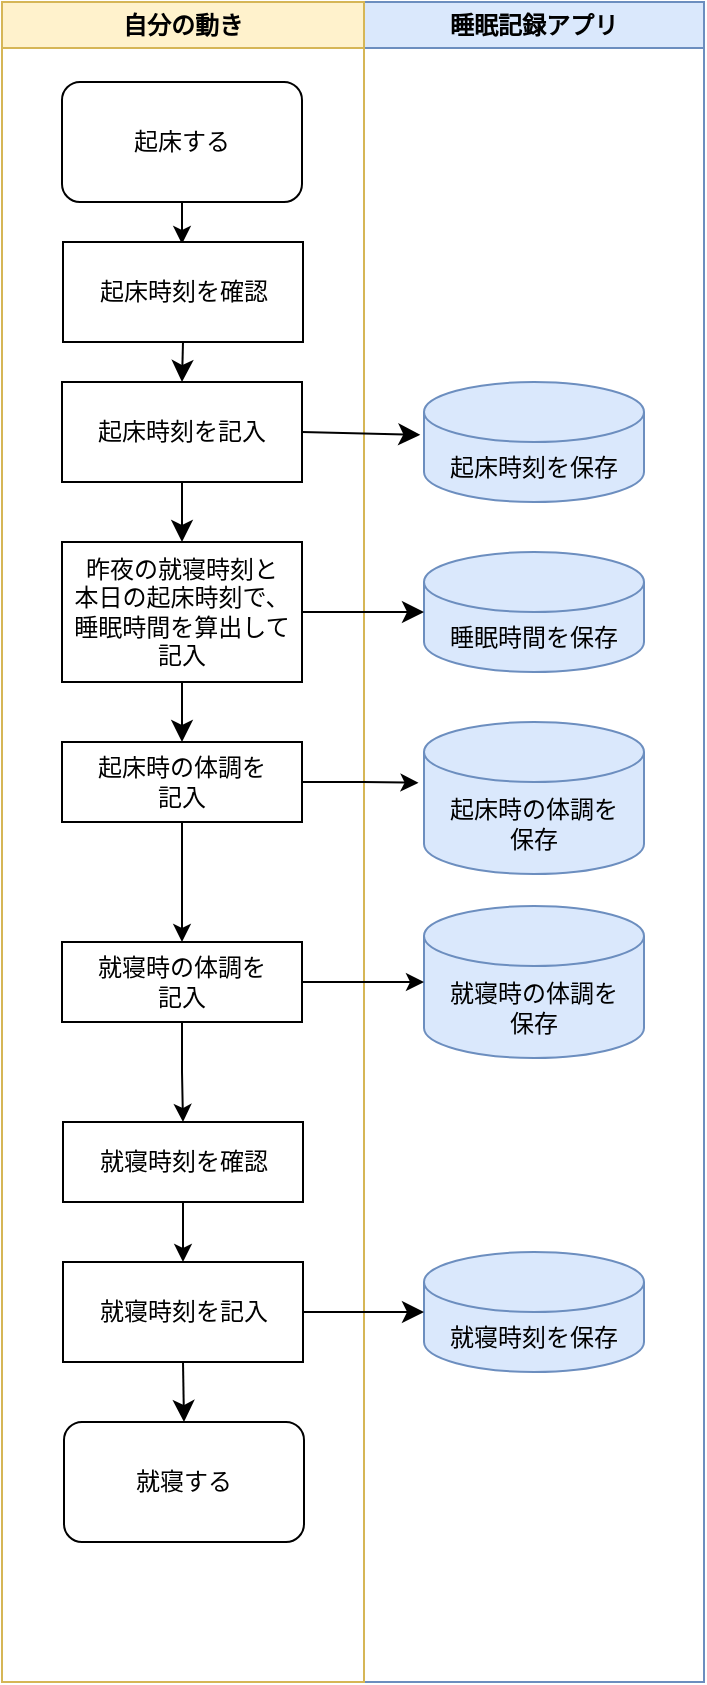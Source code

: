 <mxfile version="24.0.1" type="github">
  <diagram name="ページ1" id="iNB7sugj4MV9LRQWi2q7">
    <mxGraphModel dx="1151" dy="927" grid="1" gridSize="10" guides="1" tooltips="1" connect="1" arrows="1" fold="1" page="0" pageScale="1" pageWidth="827" pageHeight="1169" background="#FFFFFF" math="0" shadow="0">
      <root>
        <mxCell id="0" />
        <mxCell id="1" parent="0" />
        <mxCell id="EtYspNiEM9DG10u9Xiah-12" value="睡眠記録アプリ" style="swimlane;whiteSpace=wrap;html=1;fillColor=#dae8fc;strokeColor=#6c8ebf;" parent="1" vertex="1">
          <mxGeometry x="60" y="-190" width="170" height="840" as="geometry" />
        </mxCell>
        <mxCell id="EtYspNiEM9DG10u9Xiah-46" value="起床時の体調を&lt;div&gt;&lt;div&gt;保存&lt;/div&gt;&lt;/div&gt;" style="shape=cylinder3;whiteSpace=wrap;html=1;boundedLbl=1;backgroundOutline=1;size=15;fillColor=#dae8fc;strokeColor=#6c8ebf;" parent="EtYspNiEM9DG10u9Xiah-12" vertex="1">
          <mxGeometry x="30" y="360" width="110" height="76" as="geometry" />
        </mxCell>
        <mxCell id="EtYspNiEM9DG10u9Xiah-9" value="睡眠時間を保存" style="shape=cylinder3;whiteSpace=wrap;html=1;boundedLbl=1;backgroundOutline=1;size=15;fillColor=#dae8fc;strokeColor=#6c8ebf;" parent="EtYspNiEM9DG10u9Xiah-12" vertex="1">
          <mxGeometry x="30" y="275" width="110" height="60" as="geometry" />
        </mxCell>
        <mxCell id="EtYspNiEM9DG10u9Xiah-16" value="就寝時の体調を&lt;div&gt;保存&lt;/div&gt;" style="shape=cylinder3;whiteSpace=wrap;html=1;boundedLbl=1;backgroundOutline=1;size=15;fillColor=#dae8fc;strokeColor=#6c8ebf;" parent="EtYspNiEM9DG10u9Xiah-12" vertex="1">
          <mxGeometry x="30" y="452" width="110" height="76" as="geometry" />
        </mxCell>
        <mxCell id="iMqj4BDZ4iY0MFBCJsB2-5" value="就寝時刻を保存" style="shape=cylinder3;whiteSpace=wrap;html=1;boundedLbl=1;backgroundOutline=1;size=15;fillColor=#dae8fc;strokeColor=#6c8ebf;" parent="EtYspNiEM9DG10u9Xiah-12" vertex="1">
          <mxGeometry x="30" y="625" width="110" height="60" as="geometry" />
        </mxCell>
        <mxCell id="EtYspNiEM9DG10u9Xiah-8" value="起床時刻を保存" style="shape=cylinder3;whiteSpace=wrap;html=1;boundedLbl=1;backgroundOutline=1;size=15;fillColor=#dae8fc;strokeColor=#6c8ebf;" parent="EtYspNiEM9DG10u9Xiah-12" vertex="1">
          <mxGeometry x="30" y="190" width="110" height="60" as="geometry" />
        </mxCell>
        <mxCell id="EtYspNiEM9DG10u9Xiah-13" value="自分の動き" style="swimlane;whiteSpace=wrap;html=1;fillColor=#fff2cc;strokeColor=#d6b656;" parent="1" vertex="1">
          <mxGeometry x="-121" y="-190" width="181" height="840" as="geometry" />
        </mxCell>
        <mxCell id="EtYspNiEM9DG10u9Xiah-14" value="起床時の体調を&lt;div&gt;記入&lt;/div&gt;" style="rounded=0;whiteSpace=wrap;html=1;" parent="EtYspNiEM9DG10u9Xiah-13" vertex="1">
          <mxGeometry x="30" y="370" width="120" height="40" as="geometry" />
        </mxCell>
        <mxCell id="EtYspNiEM9DG10u9Xiah-26" style="edgeStyle=orthogonalEdgeStyle;rounded=0;orthogonalLoop=1;jettySize=auto;html=1;exitX=0.5;exitY=1;exitDx=0;exitDy=0;entryX=0.5;entryY=0;entryDx=0;entryDy=0;" parent="EtYspNiEM9DG10u9Xiah-13" source="EtYspNiEM9DG10u9Xiah-3" edge="1">
          <mxGeometry relative="1" as="geometry">
            <mxPoint x="90" y="121.0" as="targetPoint" />
          </mxGeometry>
        </mxCell>
        <mxCell id="EtYspNiEM9DG10u9Xiah-3" value="起床する" style="rounded=1;whiteSpace=wrap;html=1;" parent="EtYspNiEM9DG10u9Xiah-13" vertex="1">
          <mxGeometry x="30" y="40" width="120" height="60" as="geometry" />
        </mxCell>
        <mxCell id="EtYspNiEM9DG10u9Xiah-10" value="就寝時の体調を&lt;div&gt;記入&lt;/div&gt;" style="rounded=0;whiteSpace=wrap;html=1;" parent="EtYspNiEM9DG10u9Xiah-13" vertex="1">
          <mxGeometry x="30" y="470" width="120" height="40" as="geometry" />
        </mxCell>
        <mxCell id="EtYspNiEM9DG10u9Xiah-35" style="edgeStyle=orthogonalEdgeStyle;rounded=0;orthogonalLoop=1;jettySize=auto;html=1;exitX=0.5;exitY=1;exitDx=0;exitDy=0;entryX=0.5;entryY=0;entryDx=0;entryDy=0;" parent="EtYspNiEM9DG10u9Xiah-13" source="EtYspNiEM9DG10u9Xiah-14" target="EtYspNiEM9DG10u9Xiah-10" edge="1">
          <mxGeometry relative="1" as="geometry">
            <mxPoint x="91" y="550" as="targetPoint" />
          </mxGeometry>
        </mxCell>
        <mxCell id="EtYspNiEM9DG10u9Xiah-22" value="就寝時刻を確認" style="rounded=0;whiteSpace=wrap;html=1;" parent="EtYspNiEM9DG10u9Xiah-13" vertex="1">
          <mxGeometry x="30.5" y="560" width="120" height="40" as="geometry" />
        </mxCell>
        <mxCell id="iMqj4BDZ4iY0MFBCJsB2-3" style="edgeStyle=orthogonalEdgeStyle;rounded=0;orthogonalLoop=1;jettySize=auto;html=1;entryX=0.5;entryY=0;entryDx=0;entryDy=0;" parent="EtYspNiEM9DG10u9Xiah-13" source="EtYspNiEM9DG10u9Xiah-10" target="EtYspNiEM9DG10u9Xiah-22" edge="1">
          <mxGeometry relative="1" as="geometry" />
        </mxCell>
        <mxCell id="Jlpf4tgiXkC5b4d9SZ4w-6" style="edgeStyle=none;curved=1;rounded=0;orthogonalLoop=1;jettySize=auto;html=1;exitX=0.5;exitY=1;exitDx=0;exitDy=0;entryX=0.5;entryY=0;entryDx=0;entryDy=0;fontSize=12;startSize=8;endSize=8;" edge="1" parent="EtYspNiEM9DG10u9Xiah-13" source="EtYspNiEM9DG10u9Xiah-48" target="Jlpf4tgiXkC5b4d9SZ4w-2">
          <mxGeometry relative="1" as="geometry" />
        </mxCell>
        <mxCell id="EtYspNiEM9DG10u9Xiah-48" value="起床時刻を確認" style="rounded=0;whiteSpace=wrap;html=1;" parent="EtYspNiEM9DG10u9Xiah-13" vertex="1">
          <mxGeometry x="30.5" y="120" width="120" height="50" as="geometry" />
        </mxCell>
        <mxCell id="Jlpf4tgiXkC5b4d9SZ4w-9" value="" style="edgeStyle=none;curved=1;rounded=0;orthogonalLoop=1;jettySize=auto;html=1;fontSize=12;startSize=8;endSize=8;" edge="1" parent="EtYspNiEM9DG10u9Xiah-13" source="Jlpf4tgiXkC5b4d9SZ4w-2" target="Jlpf4tgiXkC5b4d9SZ4w-8">
          <mxGeometry relative="1" as="geometry" />
        </mxCell>
        <mxCell id="Jlpf4tgiXkC5b4d9SZ4w-2" value="起床時刻を記入" style="rounded=0;whiteSpace=wrap;html=1;" vertex="1" parent="EtYspNiEM9DG10u9Xiah-13">
          <mxGeometry x="30" y="190" width="120" height="50" as="geometry" />
        </mxCell>
        <mxCell id="Jlpf4tgiXkC5b4d9SZ4w-11" style="edgeStyle=none;curved=1;rounded=0;orthogonalLoop=1;jettySize=auto;html=1;exitX=0.5;exitY=1;exitDx=0;exitDy=0;fontSize=12;startSize=8;endSize=8;" edge="1" parent="EtYspNiEM9DG10u9Xiah-13" source="Jlpf4tgiXkC5b4d9SZ4w-8" target="EtYspNiEM9DG10u9Xiah-14">
          <mxGeometry relative="1" as="geometry" />
        </mxCell>
        <mxCell id="Jlpf4tgiXkC5b4d9SZ4w-8" value="昨夜の就寝時刻と&lt;div&gt;本日の起床時刻で、&lt;/div&gt;&lt;div&gt;睡眠時間を算出して記入&lt;/div&gt;" style="rounded=0;whiteSpace=wrap;html=1;" vertex="1" parent="EtYspNiEM9DG10u9Xiah-13">
          <mxGeometry x="30" y="270" width="120" height="70" as="geometry" />
        </mxCell>
        <mxCell id="Jlpf4tgiXkC5b4d9SZ4w-15" style="edgeStyle=none;curved=1;rounded=0;orthogonalLoop=1;jettySize=auto;html=1;exitX=0.5;exitY=1;exitDx=0;exitDy=0;entryX=0.5;entryY=0;entryDx=0;entryDy=0;fontSize=12;startSize=8;endSize=8;" edge="1" parent="EtYspNiEM9DG10u9Xiah-13" source="iMqj4BDZ4iY0MFBCJsB2-6" target="EtYspNiEM9DG10u9Xiah-23">
          <mxGeometry relative="1" as="geometry" />
        </mxCell>
        <mxCell id="iMqj4BDZ4iY0MFBCJsB2-6" value="就寝時刻を記入" style="rounded=0;whiteSpace=wrap;html=1;" parent="EtYspNiEM9DG10u9Xiah-13" vertex="1">
          <mxGeometry x="30.5" y="630" width="120" height="50" as="geometry" />
        </mxCell>
        <mxCell id="EtYspNiEM9DG10u9Xiah-36" style="edgeStyle=orthogonalEdgeStyle;rounded=0;orthogonalLoop=1;jettySize=auto;html=1;exitX=0.5;exitY=1;exitDx=0;exitDy=0;entryX=0.5;entryY=0;entryDx=0;entryDy=0;" parent="EtYspNiEM9DG10u9Xiah-13" source="EtYspNiEM9DG10u9Xiah-22" target="iMqj4BDZ4iY0MFBCJsB2-6" edge="1">
          <mxGeometry relative="1" as="geometry" />
        </mxCell>
        <mxCell id="EtYspNiEM9DG10u9Xiah-23" value="就寝する" style="rounded=1;whiteSpace=wrap;html=1;" parent="EtYspNiEM9DG10u9Xiah-13" vertex="1">
          <mxGeometry x="31" y="710" width="120" height="60" as="geometry" />
        </mxCell>
        <mxCell id="EtYspNiEM9DG10u9Xiah-41" style="edgeStyle=orthogonalEdgeStyle;rounded=0;orthogonalLoop=1;jettySize=auto;html=1;exitX=1;exitY=0.5;exitDx=0;exitDy=0;entryX=-0.025;entryY=0.4;entryDx=0;entryDy=0;entryPerimeter=0;" parent="1" source="EtYspNiEM9DG10u9Xiah-14" target="EtYspNiEM9DG10u9Xiah-46" edge="1">
          <mxGeometry relative="1" as="geometry">
            <mxPoint x="29" y="257.24" as="sourcePoint" />
            <mxPoint x="90" y="260.74" as="targetPoint" />
          </mxGeometry>
        </mxCell>
        <mxCell id="iMqj4BDZ4iY0MFBCJsB2-4" style="edgeStyle=orthogonalEdgeStyle;rounded=0;orthogonalLoop=1;jettySize=auto;html=1;exitX=1;exitY=0.5;exitDx=0;exitDy=0;entryX=0;entryY=0.5;entryDx=0;entryDy=0;entryPerimeter=0;" parent="1" source="EtYspNiEM9DG10u9Xiah-10" target="EtYspNiEM9DG10u9Xiah-16" edge="1">
          <mxGeometry relative="1" as="geometry" />
        </mxCell>
        <mxCell id="Jlpf4tgiXkC5b4d9SZ4w-7" style="edgeStyle=none;curved=1;rounded=0;orthogonalLoop=1;jettySize=auto;html=1;exitX=1;exitY=0.5;exitDx=0;exitDy=0;entryX=-0.017;entryY=0.44;entryDx=0;entryDy=0;entryPerimeter=0;fontSize=12;startSize=8;endSize=8;" edge="1" parent="1" source="Jlpf4tgiXkC5b4d9SZ4w-2" target="EtYspNiEM9DG10u9Xiah-8">
          <mxGeometry relative="1" as="geometry" />
        </mxCell>
        <mxCell id="Jlpf4tgiXkC5b4d9SZ4w-10" style="edgeStyle=none;curved=1;rounded=0;orthogonalLoop=1;jettySize=auto;html=1;exitX=1;exitY=0.5;exitDx=0;exitDy=0;entryX=0;entryY=0.5;entryDx=0;entryDy=0;entryPerimeter=0;fontSize=12;startSize=8;endSize=8;" edge="1" parent="1" source="Jlpf4tgiXkC5b4d9SZ4w-8" target="EtYspNiEM9DG10u9Xiah-9">
          <mxGeometry relative="1" as="geometry" />
        </mxCell>
        <mxCell id="Jlpf4tgiXkC5b4d9SZ4w-14" style="edgeStyle=none;curved=1;rounded=0;orthogonalLoop=1;jettySize=auto;html=1;exitX=1;exitY=0.5;exitDx=0;exitDy=0;entryX=0;entryY=0.5;entryDx=0;entryDy=0;entryPerimeter=0;fontSize=12;startSize=8;endSize=8;" edge="1" parent="1" source="iMqj4BDZ4iY0MFBCJsB2-6" target="iMqj4BDZ4iY0MFBCJsB2-5">
          <mxGeometry relative="1" as="geometry" />
        </mxCell>
      </root>
    </mxGraphModel>
  </diagram>
</mxfile>
